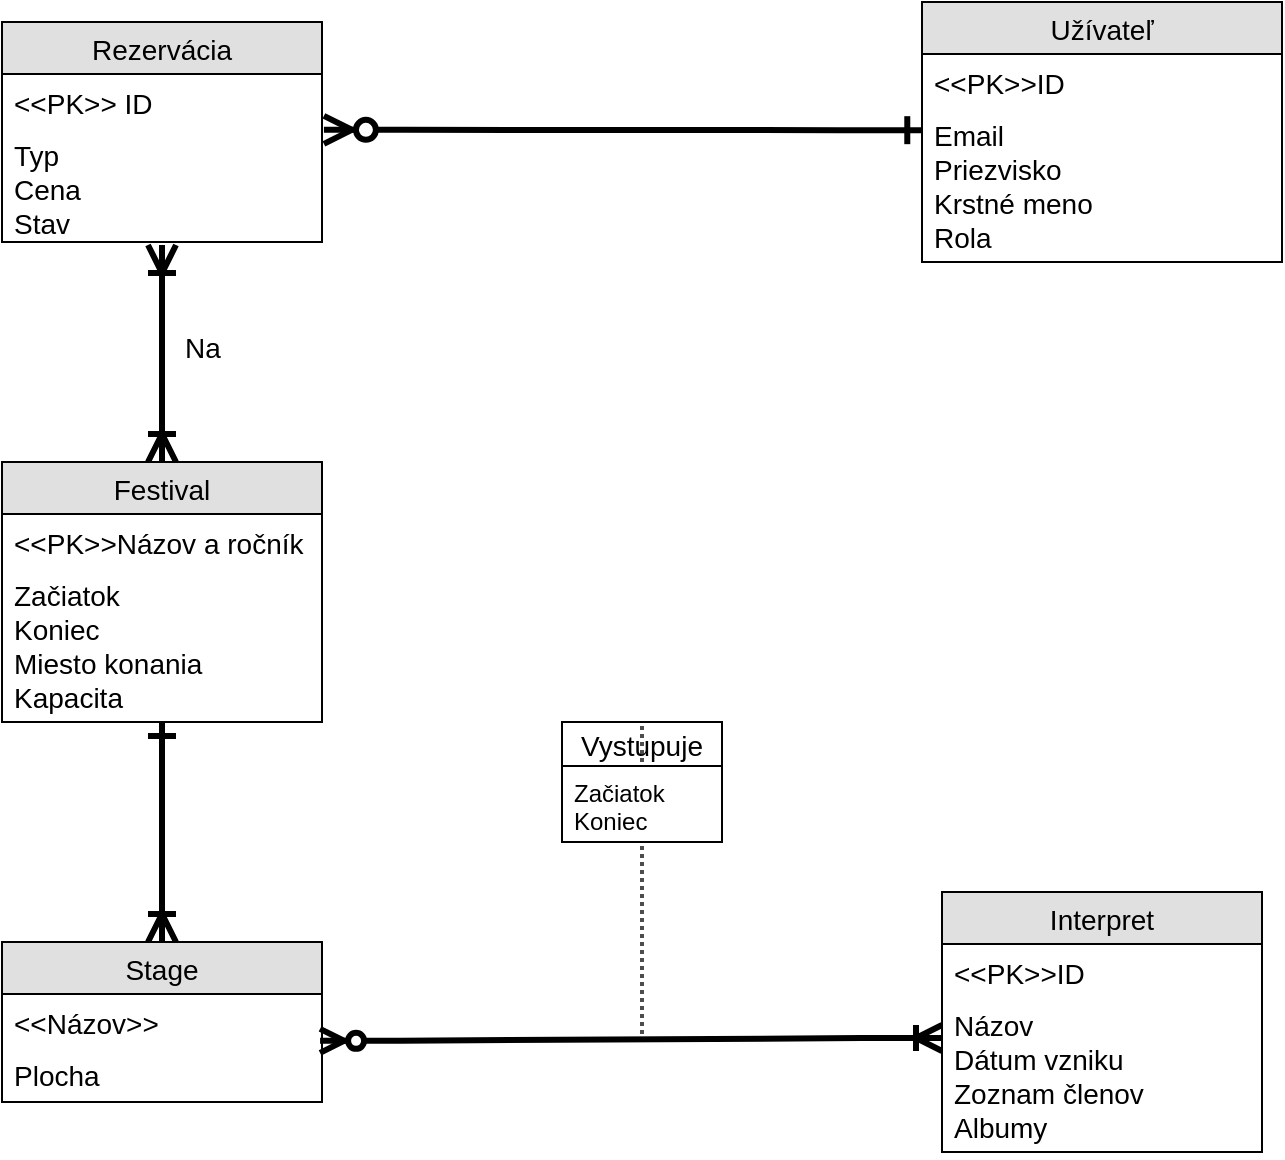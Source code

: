 <mxfile version="13.7.7" type="github"><diagram id="SqzLZP4Tq1UI5nP1CFep" name="Page-1"><mxGraphModel dx="1221" dy="687" grid="1" gridSize="10" guides="1" tooltips="1" connect="1" arrows="1" fold="1" page="1" pageScale="1" pageWidth="1169" pageHeight="827" math="0" shadow="0"><root><mxCell id="0"/><mxCell id="1" parent="0"/><mxCell id="MLYBAFH9ieWStkkf3gBx-81" style="orthogonalLoop=1;jettySize=auto;html=1;exitX=0.5;exitY=0;exitDx=0;exitDy=0;startArrow=ERoneToMany;startSize=10;endArrow=ERone;endSize=10;strokeWidth=3;fontSize=12;endFill=0;" parent="1" source="MLYBAFH9ieWStkkf3gBx-42" target="MLYBAFH9ieWStkkf3gBx-8" edge="1"><mxGeometry relative="1" as="geometry"/></mxCell><mxCell id="MLYBAFH9ieWStkkf3gBx-64" value="" style="fontSize=12;html=1;endArrow=ERoneToMany;startArrow=ERoneToMany;strokeWidth=3;endSize=10;startSize=10;entryX=0.5;entryY=0;entryDx=0;entryDy=0;rounded=0;exitX=0.5;exitY=1.026;exitDx=0;exitDy=0;exitPerimeter=0;" parent="1" source="MLYBAFH9ieWStkkf3gBx-11" edge="1" target="MLYBAFH9ieWStkkf3gBx-5"><mxGeometry width="100" height="100" relative="1" as="geometry"><mxPoint x="230" y="160" as="sourcePoint"/><mxPoint x="388" y="20" as="targetPoint"/></mxGeometry></mxCell><mxCell id="MLYBAFH9ieWStkkf3gBx-65" value="Na" style="text;html=1;align=center;verticalAlign=middle;resizable=0;points=[];labelBackgroundColor=#ffffff;fontSize=14;" parent="MLYBAFH9ieWStkkf3gBx-64" vertex="1" connectable="0"><mxGeometry x="-0.036" y="1" relative="1" as="geometry"><mxPoint x="19" y="-1" as="offset"/></mxGeometry></mxCell><mxCell id="MLYBAFH9ieWStkkf3gBx-86" style="rounded=0;orthogonalLoop=1;jettySize=auto;html=1;startSize=8;endArrow=none;endFill=0;endSize=9;strokeWidth=2;fontSize=14;dashed=1;dashPattern=1 1;strokeColor=#4D4D4D;entryX=0.5;entryY=0;entryDx=0;entryDy=0;" parent="1" edge="1" target="MLYBAFH9ieWStkkf3gBx-84"><mxGeometry relative="1" as="geometry"><mxPoint x="460" y="506" as="targetPoint"/><mxPoint x="380" y="550" as="sourcePoint"/></mxGeometry></mxCell><mxCell id="MLYBAFH9ieWStkkf3gBx-42" value="Stage" style="swimlane;fontStyle=0;childLayout=stackLayout;horizontal=1;startSize=26;fillColor=#e0e0e0;horizontalStack=0;resizeParent=1;resizeParentMax=0;resizeLast=0;collapsible=1;marginBottom=0;swimlaneFillColor=#ffffff;align=center;fontSize=14;" parent="1" vertex="1"><mxGeometry x="60" y="500" width="160" height="80" as="geometry"/></mxCell><mxCell id="MLYBAFH9ieWStkkf3gBx-43" value="&lt;&lt;Názov&gt;&gt;" style="text;strokeColor=none;fillColor=none;spacingLeft=4;spacingRight=4;overflow=hidden;rotatable=0;points=[[0,0.5],[1,0.5]];portConstraint=eastwest;fontSize=14;" parent="MLYBAFH9ieWStkkf3gBx-42" vertex="1"><mxGeometry y="26" width="160" height="26" as="geometry"/></mxCell><mxCell id="MLYBAFH9ieWStkkf3gBx-44" value="Plocha" style="text;strokeColor=none;fillColor=none;spacingLeft=4;spacingRight=4;overflow=hidden;rotatable=0;points=[[0,0.5],[1,0.5]];portConstraint=eastwest;fontSize=14;" parent="MLYBAFH9ieWStkkf3gBx-42" vertex="1"><mxGeometry y="52" width="160" height="28" as="geometry"/></mxCell><mxCell id="_ilCubiVnPAOIf1o1HvM-1" value="" style="edgeStyle=entityRelationEdgeStyle;fontSize=12;html=1;endArrow=ERoneToMany;startArrow=ERzeroToMany;strokeWidth=3;endSize=9;startSize=8;exitX=0.994;exitY=-0.092;exitDx=0;exitDy=0;exitPerimeter=0;" edge="1" parent="1" source="MLYBAFH9ieWStkkf3gBx-44"><mxGeometry width="100" height="100" relative="1" as="geometry"><mxPoint x="219.04" y="547.584" as="sourcePoint"/><mxPoint x="530" y="548" as="targetPoint"/></mxGeometry></mxCell><mxCell id="MLYBAFH9ieWStkkf3gBx-9" value="Rezervácia" style="swimlane;fontStyle=0;childLayout=stackLayout;horizontal=1;startSize=26;fillColor=#e0e0e0;horizontalStack=0;resizeParent=1;resizeParentMax=0;resizeLast=0;collapsible=1;marginBottom=0;swimlaneFillColor=#ffffff;align=center;fontSize=14;" parent="1" vertex="1"><mxGeometry x="60" y="40" width="160" height="110" as="geometry"/></mxCell><mxCell id="MLYBAFH9ieWStkkf3gBx-10" value="&lt;&lt;PK&gt;&gt; ID" style="text;strokeColor=none;fillColor=none;spacingLeft=4;spacingRight=4;overflow=hidden;rotatable=0;points=[[0,0.5],[1,0.5]];portConstraint=eastwest;fontSize=14;" parent="MLYBAFH9ieWStkkf3gBx-9" vertex="1"><mxGeometry y="26" width="160" height="26" as="geometry"/></mxCell><mxCell id="MLYBAFH9ieWStkkf3gBx-11" value="Typ&#10;Cena&#10;Stav" style="text;strokeColor=none;fillColor=none;spacingLeft=4;spacingRight=4;overflow=hidden;rotatable=0;points=[[0,0.5],[1,0.5]];portConstraint=eastwest;fontSize=14;" parent="MLYBAFH9ieWStkkf3gBx-9" vertex="1"><mxGeometry y="52" width="160" height="58" as="geometry"/></mxCell><mxCell id="_ilCubiVnPAOIf1o1HvM-3" value="" style="edgeStyle=entityRelationEdgeStyle;fontSize=12;html=1;endArrow=ERone;startArrow=ERzeroToMany;strokeWidth=3;exitX=1.006;exitY=0.033;exitDx=0;exitDy=0;endSize=10;startSize=10;exitPerimeter=0;entryX=-0.002;entryY=0.155;entryDx=0;entryDy=0;entryPerimeter=0;endFill=0;" edge="1" parent="1" source="MLYBAFH9ieWStkkf3gBx-11" target="MLYBAFH9ieWStkkf3gBx-25"><mxGeometry width="100" height="100" relative="1" as="geometry"><mxPoint x="230" y="331" as="sourcePoint"/><mxPoint x="510" y="99" as="targetPoint"/></mxGeometry></mxCell><mxCell id="MLYBAFH9ieWStkkf3gBx-23" value="Užívateľ" style="swimlane;fontStyle=0;childLayout=stackLayout;horizontal=1;startSize=26;fillColor=#e0e0e0;horizontalStack=0;resizeParent=1;resizeParentMax=0;resizeLast=0;collapsible=1;marginBottom=0;swimlaneFillColor=#ffffff;align=center;fontSize=14;" parent="1" vertex="1"><mxGeometry x="520" y="30" width="180" height="130" as="geometry"/></mxCell><mxCell id="MLYBAFH9ieWStkkf3gBx-24" value="&lt;&lt;PK&gt;&gt;ID" style="text;strokeColor=none;fillColor=none;spacingLeft=4;spacingRight=4;overflow=hidden;rotatable=0;points=[[0,0.5],[1,0.5]];portConstraint=eastwest;fontSize=14;" parent="MLYBAFH9ieWStkkf3gBx-23" vertex="1"><mxGeometry y="26" width="180" height="26" as="geometry"/></mxCell><mxCell id="MLYBAFH9ieWStkkf3gBx-25" value="Email&#10;Priezvisko&#10;Krstné meno&#10;Rola&#10;" style="text;strokeColor=none;fillColor=none;spacingLeft=4;spacingRight=4;overflow=hidden;rotatable=0;points=[[0,0.5],[1,0.5]];portConstraint=eastwest;fontSize=14;" parent="MLYBAFH9ieWStkkf3gBx-23" vertex="1"><mxGeometry y="52" width="180" height="78" as="geometry"/></mxCell><mxCell id="MLYBAFH9ieWStkkf3gBx-84" value="Vystupuje" style="swimlane;fontStyle=0;childLayout=stackLayout;horizontal=1;startSize=22;fillColor=none;horizontalStack=0;resizeParent=1;resizeParentMax=0;resizeLast=0;collapsible=1;marginBottom=0;swimlaneFillColor=#ffffff;align=center;fontSize=14;" parent="1" vertex="1"><mxGeometry x="340" y="390" width="80" height="60" as="geometry"><mxRectangle x="380" y="520" width="90" height="22" as="alternateBounds"/></mxGeometry></mxCell><mxCell id="MLYBAFH9ieWStkkf3gBx-85" value="Začiatok&#10;Koniec" style="text;strokeColor=none;fillColor=none;spacingLeft=4;spacingRight=4;overflow=hidden;rotatable=0;points=[[0,0.5],[1,0.5]];portConstraint=eastwest;fontSize=12;" parent="MLYBAFH9ieWStkkf3gBx-84" vertex="1"><mxGeometry y="22" width="80" height="38" as="geometry"/></mxCell><mxCell id="MLYBAFH9ieWStkkf3gBx-5" value="Festival" style="swimlane;fontStyle=0;childLayout=stackLayout;horizontal=1;startSize=26;fillColor=#e0e0e0;horizontalStack=0;resizeParent=1;resizeParentMax=0;resizeLast=0;collapsible=1;marginBottom=0;swimlaneFillColor=#ffffff;align=center;fontSize=14;" parent="1" vertex="1"><mxGeometry x="60" y="260" width="160" height="130" as="geometry"/></mxCell><mxCell id="MLYBAFH9ieWStkkf3gBx-6" value="&lt;&lt;PK&gt;&gt;Názov a ročník" style="text;strokeColor=none;fillColor=none;spacingLeft=4;spacingRight=4;overflow=hidden;rotatable=0;points=[[0,0.5],[1,0.5]];portConstraint=eastwest;fontSize=14;" parent="MLYBAFH9ieWStkkf3gBx-5" vertex="1"><mxGeometry y="26" width="160" height="26" as="geometry"/></mxCell><mxCell id="MLYBAFH9ieWStkkf3gBx-8" value="Začiatok&#10;Koniec&#10;Miesto konania&#10;Kapacita" style="text;strokeColor=none;fillColor=none;spacingLeft=4;spacingRight=4;overflow=hidden;rotatable=0;points=[[0,0.5],[1,0.5]];portConstraint=eastwest;fontSize=14;" parent="MLYBAFH9ieWStkkf3gBx-5" vertex="1"><mxGeometry y="52" width="160" height="78" as="geometry"/></mxCell><mxCell id="MLYBAFH9ieWStkkf3gBx-27" value="Interpret" style="swimlane;fontStyle=0;childLayout=stackLayout;horizontal=1;startSize=26;fillColor=#e0e0e0;horizontalStack=0;resizeParent=1;resizeParentMax=0;resizeLast=0;collapsible=1;marginBottom=0;swimlaneFillColor=#ffffff;align=center;fontSize=14;" parent="1" vertex="1"><mxGeometry x="530" y="475" width="160" height="130" as="geometry"/></mxCell><mxCell id="MLYBAFH9ieWStkkf3gBx-28" value="&lt;&lt;PK&gt;&gt;ID" style="text;strokeColor=none;fillColor=none;spacingLeft=4;spacingRight=4;overflow=hidden;rotatable=0;points=[[0,0.5],[1,0.5]];portConstraint=eastwest;fontSize=14;" parent="MLYBAFH9ieWStkkf3gBx-27" vertex="1"><mxGeometry y="26" width="160" height="26" as="geometry"/></mxCell><mxCell id="MLYBAFH9ieWStkkf3gBx-29" value="Názov&#10;Dátum vzniku&#10;Zoznam členov&#10;Albumy" style="text;strokeColor=none;fillColor=none;spacingLeft=4;spacingRight=4;overflow=hidden;rotatable=0;points=[[0,0.5],[1,0.5]];portConstraint=eastwest;fontSize=14;" parent="MLYBAFH9ieWStkkf3gBx-27" vertex="1"><mxGeometry y="52" width="160" height="78" as="geometry"/></mxCell></root></mxGraphModel></diagram></mxfile>